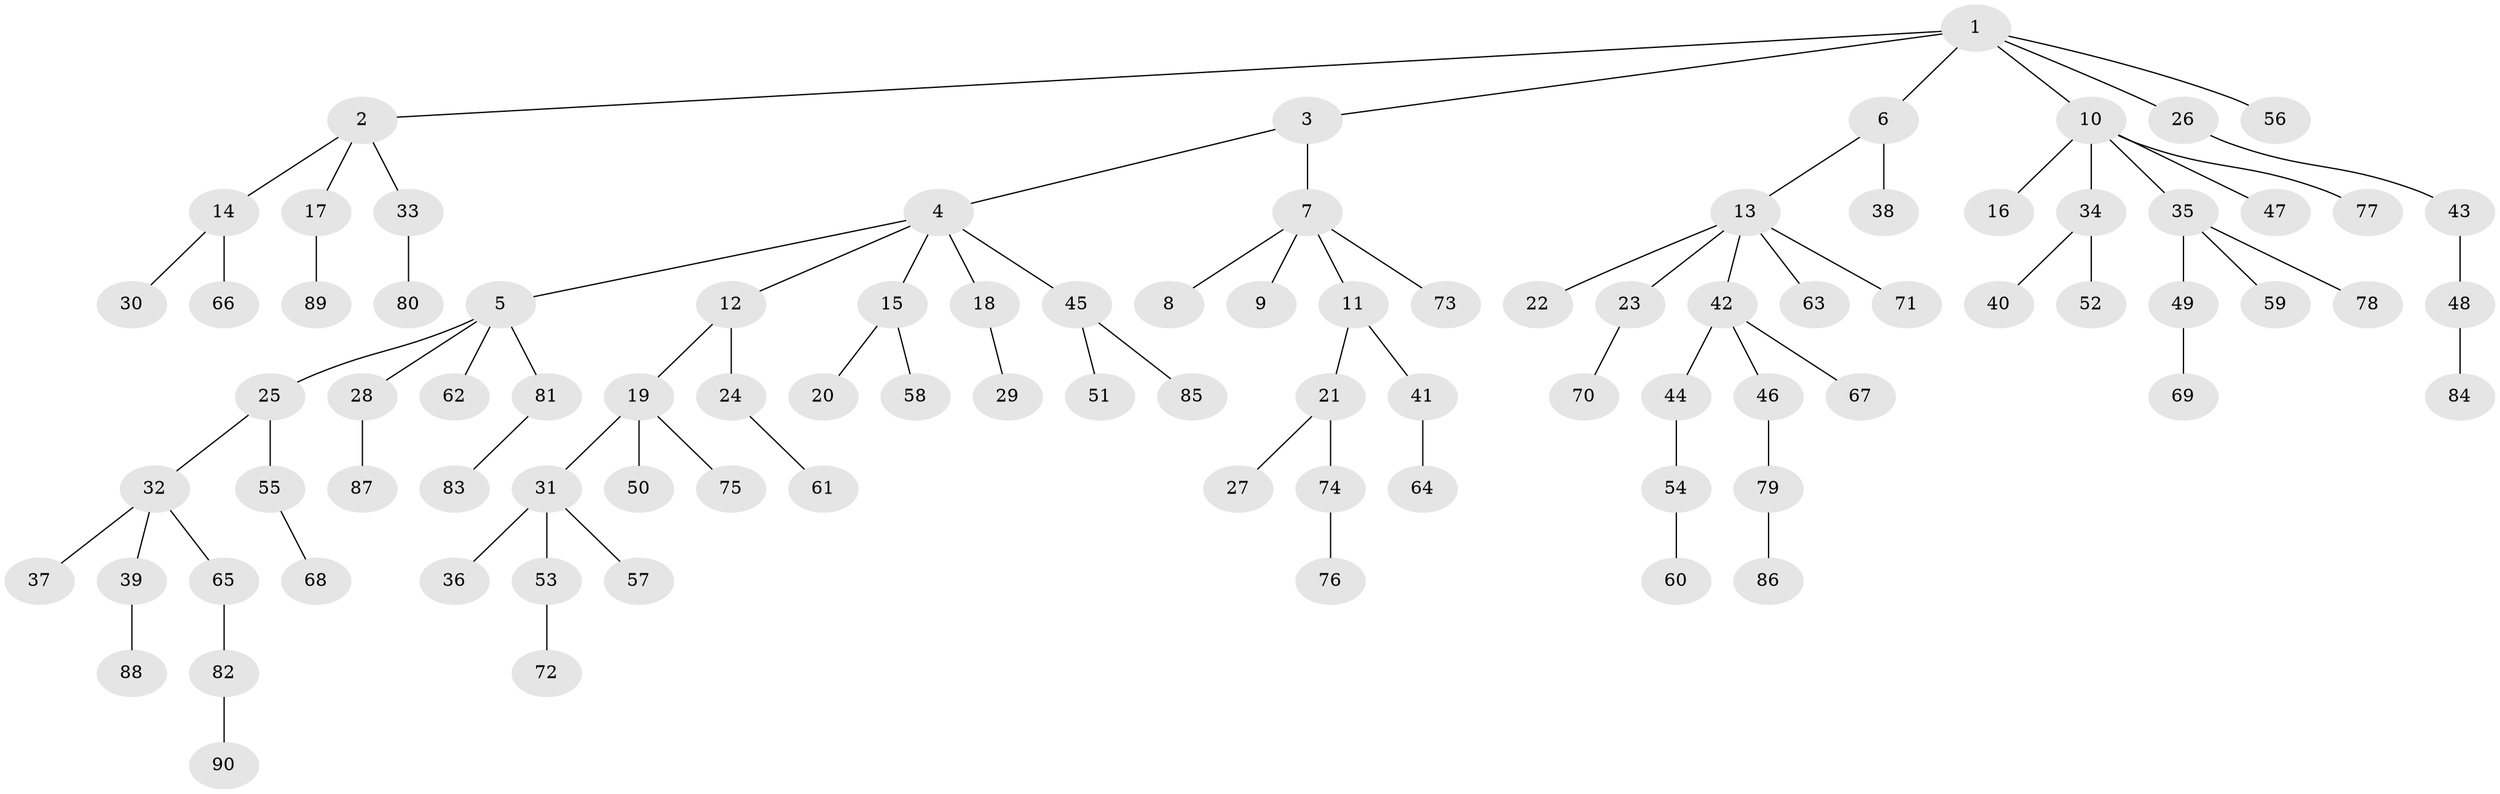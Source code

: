 // coarse degree distribution, {3: 0.1111111111111111, 5: 0.08333333333333333, 1: 0.5833333333333334, 2: 0.16666666666666666, 6: 0.027777777777777776, 4: 0.027777777777777776}
// Generated by graph-tools (version 1.1) at 2025/37/03/04/25 23:37:20]
// undirected, 90 vertices, 89 edges
graph export_dot {
  node [color=gray90,style=filled];
  1;
  2;
  3;
  4;
  5;
  6;
  7;
  8;
  9;
  10;
  11;
  12;
  13;
  14;
  15;
  16;
  17;
  18;
  19;
  20;
  21;
  22;
  23;
  24;
  25;
  26;
  27;
  28;
  29;
  30;
  31;
  32;
  33;
  34;
  35;
  36;
  37;
  38;
  39;
  40;
  41;
  42;
  43;
  44;
  45;
  46;
  47;
  48;
  49;
  50;
  51;
  52;
  53;
  54;
  55;
  56;
  57;
  58;
  59;
  60;
  61;
  62;
  63;
  64;
  65;
  66;
  67;
  68;
  69;
  70;
  71;
  72;
  73;
  74;
  75;
  76;
  77;
  78;
  79;
  80;
  81;
  82;
  83;
  84;
  85;
  86;
  87;
  88;
  89;
  90;
  1 -- 2;
  1 -- 3;
  1 -- 6;
  1 -- 10;
  1 -- 26;
  1 -- 56;
  2 -- 14;
  2 -- 17;
  2 -- 33;
  3 -- 4;
  3 -- 7;
  4 -- 5;
  4 -- 12;
  4 -- 15;
  4 -- 18;
  4 -- 45;
  5 -- 25;
  5 -- 28;
  5 -- 62;
  5 -- 81;
  6 -- 13;
  6 -- 38;
  7 -- 8;
  7 -- 9;
  7 -- 11;
  7 -- 73;
  10 -- 16;
  10 -- 34;
  10 -- 35;
  10 -- 47;
  10 -- 77;
  11 -- 21;
  11 -- 41;
  12 -- 19;
  12 -- 24;
  13 -- 22;
  13 -- 23;
  13 -- 42;
  13 -- 63;
  13 -- 71;
  14 -- 30;
  14 -- 66;
  15 -- 20;
  15 -- 58;
  17 -- 89;
  18 -- 29;
  19 -- 31;
  19 -- 50;
  19 -- 75;
  21 -- 27;
  21 -- 74;
  23 -- 70;
  24 -- 61;
  25 -- 32;
  25 -- 55;
  26 -- 43;
  28 -- 87;
  31 -- 36;
  31 -- 53;
  31 -- 57;
  32 -- 37;
  32 -- 39;
  32 -- 65;
  33 -- 80;
  34 -- 40;
  34 -- 52;
  35 -- 49;
  35 -- 59;
  35 -- 78;
  39 -- 88;
  41 -- 64;
  42 -- 44;
  42 -- 46;
  42 -- 67;
  43 -- 48;
  44 -- 54;
  45 -- 51;
  45 -- 85;
  46 -- 79;
  48 -- 84;
  49 -- 69;
  53 -- 72;
  54 -- 60;
  55 -- 68;
  65 -- 82;
  74 -- 76;
  79 -- 86;
  81 -- 83;
  82 -- 90;
}

